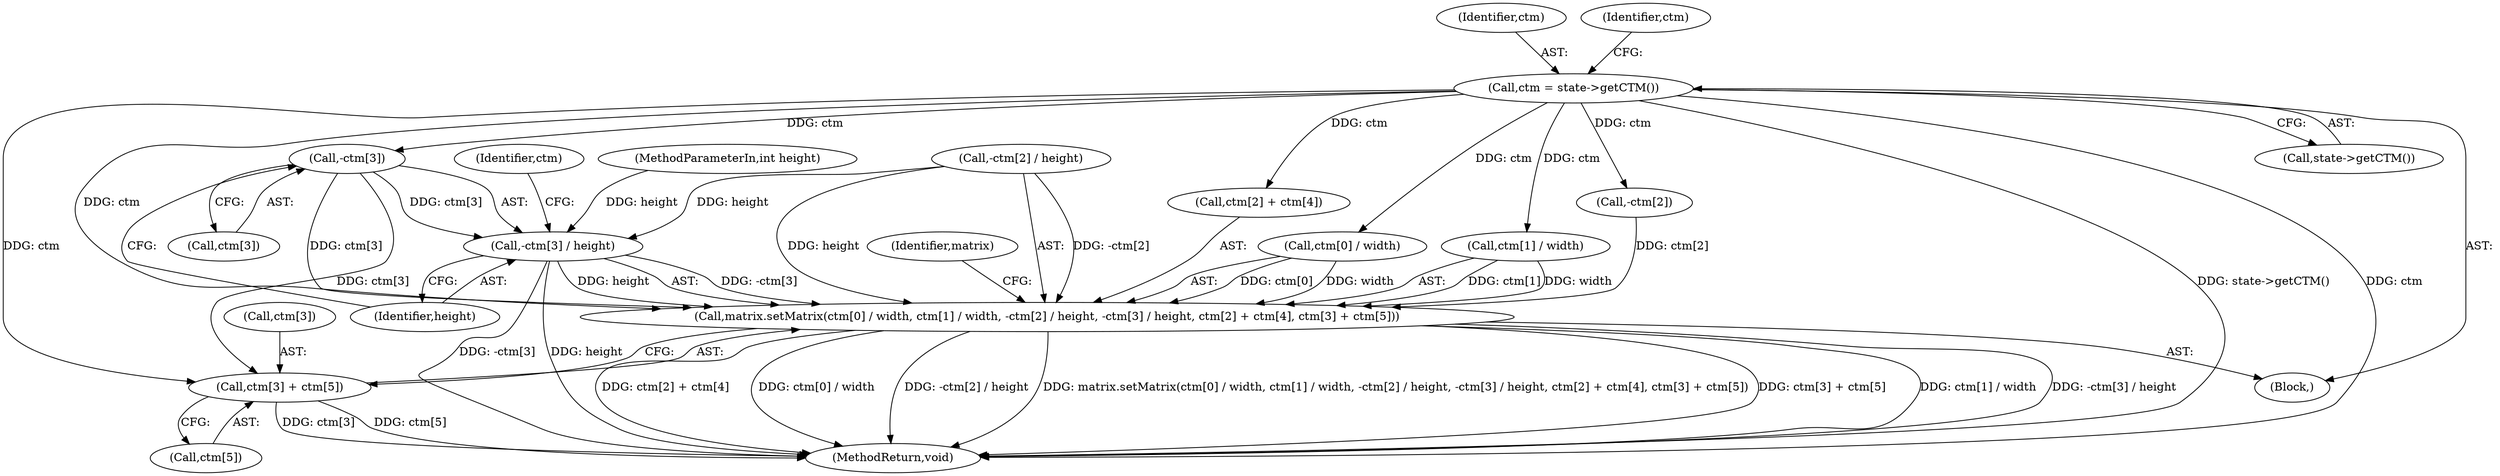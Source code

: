 digraph "0_poppler_7b2d314a61fd0e12f47c62996cb49ec0d1ba747a@pointer" {
"1000313" [label="(Call,-ctm[3])"];
"1000292" [label="(Call,ctm = state->getCTM())"];
"1000312" [label="(Call,-ctm[3] / height)"];
"1000295" [label="(Call,matrix.setMatrix(ctm[0] / width, ctm[1] / width, -ctm[2] / height, -ctm[3] / height, ctm[2] + ctm[4], ctm[3] + ctm[5]))"];
"1000325" [label="(Call,ctm[3] + ctm[5])"];
"1000306" [label="(Call,-ctm[2] / height)"];
"1000333" [label="(Identifier,matrix)"];
"1000318" [label="(Call,ctm[2] + ctm[4])"];
"1000325" [label="(Call,ctm[3] + ctm[5])"];
"1000296" [label="(Call,ctm[0] / width)"];
"1000294" [label="(Call,state->getCTM())"];
"1000320" [label="(Identifier,ctm)"];
"1000293" [label="(Identifier,ctm)"];
"1000301" [label="(Call,ctm[1] / width)"];
"1000298" [label="(Identifier,ctm)"];
"1000307" [label="(Call,-ctm[2])"];
"1000317" [label="(Identifier,height)"];
"1000313" [label="(Call,-ctm[3])"];
"1000295" [label="(Call,matrix.setMatrix(ctm[0] / width, ctm[1] / width, -ctm[2] / height, -ctm[3] / height, ctm[2] + ctm[4], ctm[3] + ctm[5]))"];
"1000107" [label="(MethodParameterIn,int height)"];
"1000326" [label="(Call,ctm[3])"];
"1000329" [label="(Call,ctm[5])"];
"1000292" [label="(Call,ctm = state->getCTM())"];
"1000350" [label="(MethodReturn,void)"];
"1000314" [label="(Call,ctm[3])"];
"1000111" [label="(Block,)"];
"1000312" [label="(Call,-ctm[3] / height)"];
"1000313" -> "1000312"  [label="AST: "];
"1000313" -> "1000314"  [label="CFG: "];
"1000314" -> "1000313"  [label="AST: "];
"1000317" -> "1000313"  [label="CFG: "];
"1000313" -> "1000312"  [label="DDG: ctm[3]"];
"1000292" -> "1000313"  [label="DDG: ctm"];
"1000313" -> "1000295"  [label="DDG: ctm[3]"];
"1000313" -> "1000325"  [label="DDG: ctm[3]"];
"1000292" -> "1000111"  [label="AST: "];
"1000292" -> "1000294"  [label="CFG: "];
"1000293" -> "1000292"  [label="AST: "];
"1000294" -> "1000292"  [label="AST: "];
"1000298" -> "1000292"  [label="CFG: "];
"1000292" -> "1000350"  [label="DDG: state->getCTM()"];
"1000292" -> "1000350"  [label="DDG: ctm"];
"1000292" -> "1000296"  [label="DDG: ctm"];
"1000292" -> "1000301"  [label="DDG: ctm"];
"1000292" -> "1000307"  [label="DDG: ctm"];
"1000292" -> "1000295"  [label="DDG: ctm"];
"1000292" -> "1000318"  [label="DDG: ctm"];
"1000292" -> "1000325"  [label="DDG: ctm"];
"1000312" -> "1000295"  [label="AST: "];
"1000312" -> "1000317"  [label="CFG: "];
"1000317" -> "1000312"  [label="AST: "];
"1000320" -> "1000312"  [label="CFG: "];
"1000312" -> "1000350"  [label="DDG: -ctm[3]"];
"1000312" -> "1000350"  [label="DDG: height"];
"1000312" -> "1000295"  [label="DDG: -ctm[3]"];
"1000312" -> "1000295"  [label="DDG: height"];
"1000306" -> "1000312"  [label="DDG: height"];
"1000107" -> "1000312"  [label="DDG: height"];
"1000295" -> "1000111"  [label="AST: "];
"1000295" -> "1000325"  [label="CFG: "];
"1000296" -> "1000295"  [label="AST: "];
"1000301" -> "1000295"  [label="AST: "];
"1000306" -> "1000295"  [label="AST: "];
"1000318" -> "1000295"  [label="AST: "];
"1000325" -> "1000295"  [label="AST: "];
"1000333" -> "1000295"  [label="CFG: "];
"1000295" -> "1000350"  [label="DDG: ctm[1] / width"];
"1000295" -> "1000350"  [label="DDG: -ctm[3] / height"];
"1000295" -> "1000350"  [label="DDG: ctm[2] + ctm[4]"];
"1000295" -> "1000350"  [label="DDG: ctm[0] / width"];
"1000295" -> "1000350"  [label="DDG: -ctm[2] / height"];
"1000295" -> "1000350"  [label="DDG: matrix.setMatrix(ctm[0] / width, ctm[1] / width, -ctm[2] / height, -ctm[3] / height, ctm[2] + ctm[4], ctm[3] + ctm[5])"];
"1000295" -> "1000350"  [label="DDG: ctm[3] + ctm[5]"];
"1000296" -> "1000295"  [label="DDG: ctm[0]"];
"1000296" -> "1000295"  [label="DDG: width"];
"1000301" -> "1000295"  [label="DDG: ctm[1]"];
"1000301" -> "1000295"  [label="DDG: width"];
"1000306" -> "1000295"  [label="DDG: -ctm[2]"];
"1000306" -> "1000295"  [label="DDG: height"];
"1000307" -> "1000295"  [label="DDG: ctm[2]"];
"1000325" -> "1000329"  [label="CFG: "];
"1000326" -> "1000325"  [label="AST: "];
"1000329" -> "1000325"  [label="AST: "];
"1000325" -> "1000350"  [label="DDG: ctm[3]"];
"1000325" -> "1000350"  [label="DDG: ctm[5]"];
}
